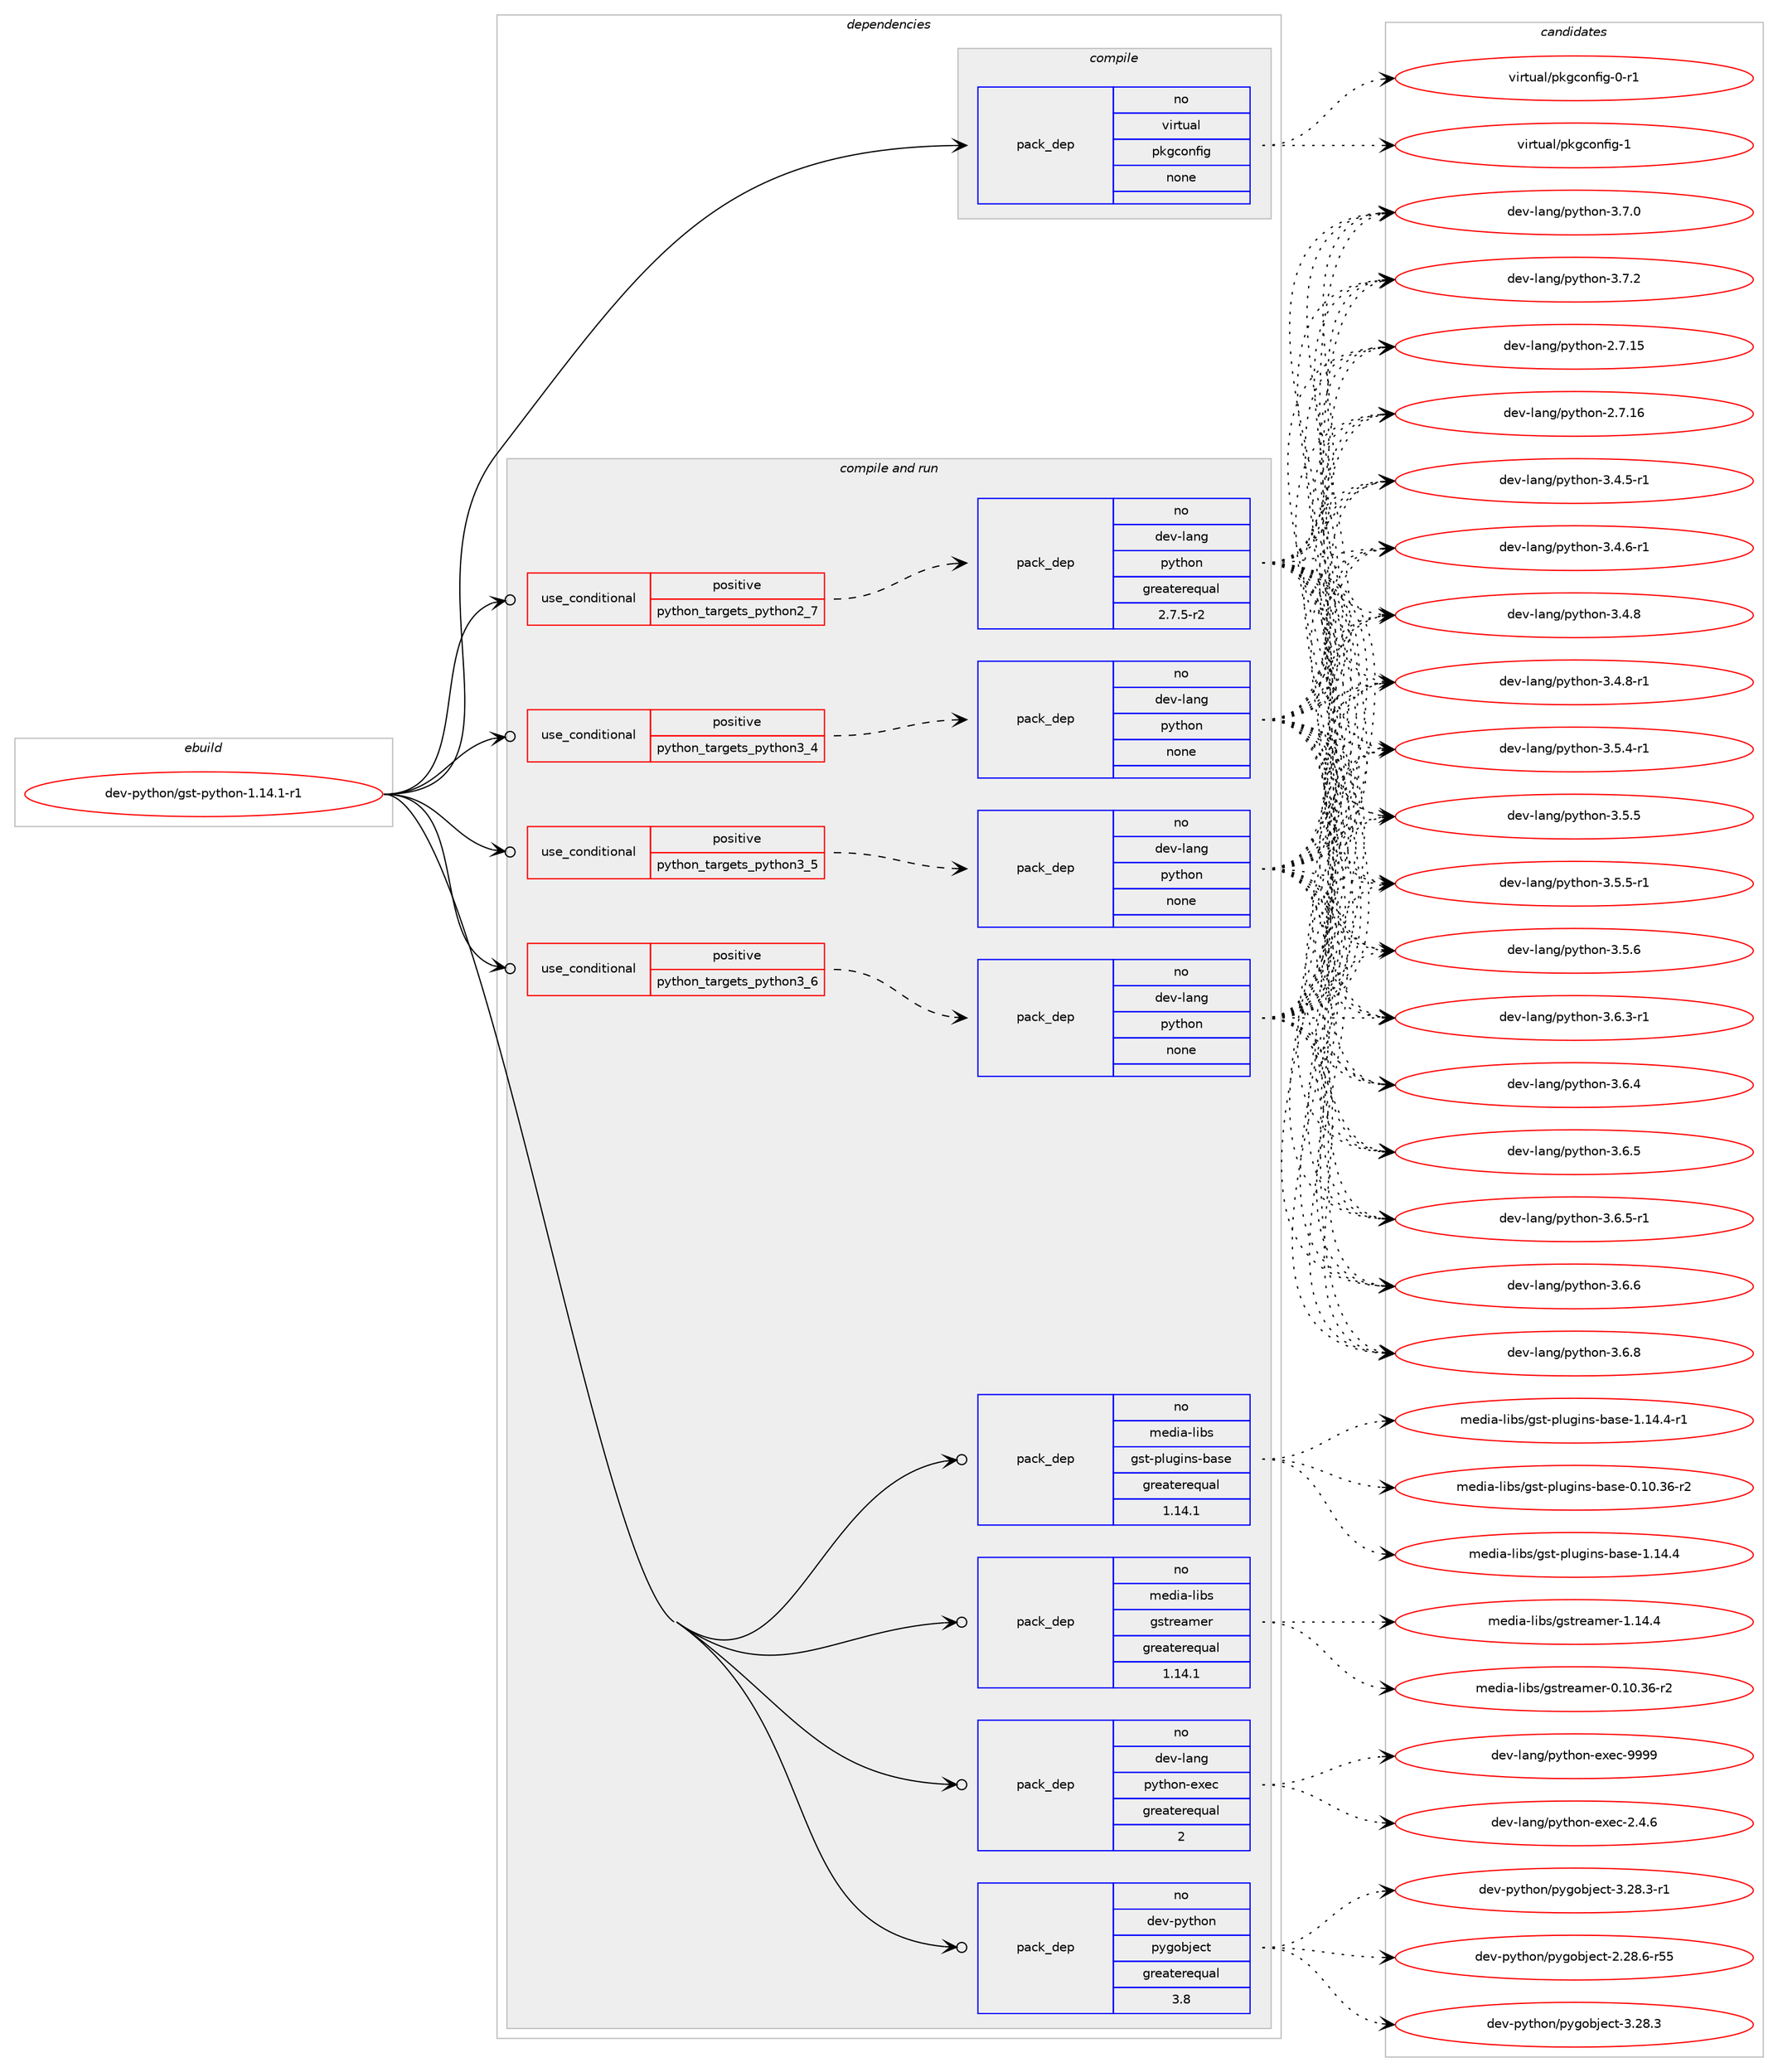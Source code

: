 digraph prolog {

# *************
# Graph options
# *************

newrank=true;
concentrate=true;
compound=true;
graph [rankdir=LR,fontname=Helvetica,fontsize=10,ranksep=1.5];#, ranksep=2.5, nodesep=0.2];
edge  [arrowhead=vee];
node  [fontname=Helvetica,fontsize=10];

# **********
# The ebuild
# **********

subgraph cluster_leftcol {
color=gray;
rank=same;
label=<<i>ebuild</i>>;
id [label="dev-python/gst-python-1.14.1-r1", color=red, width=4, href="../dev-python/gst-python-1.14.1-r1.svg"];
}

# ****************
# The dependencies
# ****************

subgraph cluster_midcol {
color=gray;
label=<<i>dependencies</i>>;
subgraph cluster_compile {
fillcolor="#eeeeee";
style=filled;
label=<<i>compile</i>>;
subgraph pack1013733 {
dependency1412225 [label=<<TABLE BORDER="0" CELLBORDER="1" CELLSPACING="0" CELLPADDING="4" WIDTH="220"><TR><TD ROWSPAN="6" CELLPADDING="30">pack_dep</TD></TR><TR><TD WIDTH="110">no</TD></TR><TR><TD>virtual</TD></TR><TR><TD>pkgconfig</TD></TR><TR><TD>none</TD></TR><TR><TD></TD></TR></TABLE>>, shape=none, color=blue];
}
id:e -> dependency1412225:w [weight=20,style="solid",arrowhead="vee"];
}
subgraph cluster_compileandrun {
fillcolor="#eeeeee";
style=filled;
label=<<i>compile and run</i>>;
subgraph cond375224 {
dependency1412226 [label=<<TABLE BORDER="0" CELLBORDER="1" CELLSPACING="0" CELLPADDING="4"><TR><TD ROWSPAN="3" CELLPADDING="10">use_conditional</TD></TR><TR><TD>positive</TD></TR><TR><TD>python_targets_python2_7</TD></TR></TABLE>>, shape=none, color=red];
subgraph pack1013734 {
dependency1412227 [label=<<TABLE BORDER="0" CELLBORDER="1" CELLSPACING="0" CELLPADDING="4" WIDTH="220"><TR><TD ROWSPAN="6" CELLPADDING="30">pack_dep</TD></TR><TR><TD WIDTH="110">no</TD></TR><TR><TD>dev-lang</TD></TR><TR><TD>python</TD></TR><TR><TD>greaterequal</TD></TR><TR><TD>2.7.5-r2</TD></TR></TABLE>>, shape=none, color=blue];
}
dependency1412226:e -> dependency1412227:w [weight=20,style="dashed",arrowhead="vee"];
}
id:e -> dependency1412226:w [weight=20,style="solid",arrowhead="odotvee"];
subgraph cond375225 {
dependency1412228 [label=<<TABLE BORDER="0" CELLBORDER="1" CELLSPACING="0" CELLPADDING="4"><TR><TD ROWSPAN="3" CELLPADDING="10">use_conditional</TD></TR><TR><TD>positive</TD></TR><TR><TD>python_targets_python3_4</TD></TR></TABLE>>, shape=none, color=red];
subgraph pack1013735 {
dependency1412229 [label=<<TABLE BORDER="0" CELLBORDER="1" CELLSPACING="0" CELLPADDING="4" WIDTH="220"><TR><TD ROWSPAN="6" CELLPADDING="30">pack_dep</TD></TR><TR><TD WIDTH="110">no</TD></TR><TR><TD>dev-lang</TD></TR><TR><TD>python</TD></TR><TR><TD>none</TD></TR><TR><TD></TD></TR></TABLE>>, shape=none, color=blue];
}
dependency1412228:e -> dependency1412229:w [weight=20,style="dashed",arrowhead="vee"];
}
id:e -> dependency1412228:w [weight=20,style="solid",arrowhead="odotvee"];
subgraph cond375226 {
dependency1412230 [label=<<TABLE BORDER="0" CELLBORDER="1" CELLSPACING="0" CELLPADDING="4"><TR><TD ROWSPAN="3" CELLPADDING="10">use_conditional</TD></TR><TR><TD>positive</TD></TR><TR><TD>python_targets_python3_5</TD></TR></TABLE>>, shape=none, color=red];
subgraph pack1013736 {
dependency1412231 [label=<<TABLE BORDER="0" CELLBORDER="1" CELLSPACING="0" CELLPADDING="4" WIDTH="220"><TR><TD ROWSPAN="6" CELLPADDING="30">pack_dep</TD></TR><TR><TD WIDTH="110">no</TD></TR><TR><TD>dev-lang</TD></TR><TR><TD>python</TD></TR><TR><TD>none</TD></TR><TR><TD></TD></TR></TABLE>>, shape=none, color=blue];
}
dependency1412230:e -> dependency1412231:w [weight=20,style="dashed",arrowhead="vee"];
}
id:e -> dependency1412230:w [weight=20,style="solid",arrowhead="odotvee"];
subgraph cond375227 {
dependency1412232 [label=<<TABLE BORDER="0" CELLBORDER="1" CELLSPACING="0" CELLPADDING="4"><TR><TD ROWSPAN="3" CELLPADDING="10">use_conditional</TD></TR><TR><TD>positive</TD></TR><TR><TD>python_targets_python3_6</TD></TR></TABLE>>, shape=none, color=red];
subgraph pack1013737 {
dependency1412233 [label=<<TABLE BORDER="0" CELLBORDER="1" CELLSPACING="0" CELLPADDING="4" WIDTH="220"><TR><TD ROWSPAN="6" CELLPADDING="30">pack_dep</TD></TR><TR><TD WIDTH="110">no</TD></TR><TR><TD>dev-lang</TD></TR><TR><TD>python</TD></TR><TR><TD>none</TD></TR><TR><TD></TD></TR></TABLE>>, shape=none, color=blue];
}
dependency1412232:e -> dependency1412233:w [weight=20,style="dashed",arrowhead="vee"];
}
id:e -> dependency1412232:w [weight=20,style="solid",arrowhead="odotvee"];
subgraph pack1013738 {
dependency1412234 [label=<<TABLE BORDER="0" CELLBORDER="1" CELLSPACING="0" CELLPADDING="4" WIDTH="220"><TR><TD ROWSPAN="6" CELLPADDING="30">pack_dep</TD></TR><TR><TD WIDTH="110">no</TD></TR><TR><TD>dev-lang</TD></TR><TR><TD>python-exec</TD></TR><TR><TD>greaterequal</TD></TR><TR><TD>2</TD></TR></TABLE>>, shape=none, color=blue];
}
id:e -> dependency1412234:w [weight=20,style="solid",arrowhead="odotvee"];
subgraph pack1013739 {
dependency1412235 [label=<<TABLE BORDER="0" CELLBORDER="1" CELLSPACING="0" CELLPADDING="4" WIDTH="220"><TR><TD ROWSPAN="6" CELLPADDING="30">pack_dep</TD></TR><TR><TD WIDTH="110">no</TD></TR><TR><TD>dev-python</TD></TR><TR><TD>pygobject</TD></TR><TR><TD>greaterequal</TD></TR><TR><TD>3.8</TD></TR></TABLE>>, shape=none, color=blue];
}
id:e -> dependency1412235:w [weight=20,style="solid",arrowhead="odotvee"];
subgraph pack1013740 {
dependency1412236 [label=<<TABLE BORDER="0" CELLBORDER="1" CELLSPACING="0" CELLPADDING="4" WIDTH="220"><TR><TD ROWSPAN="6" CELLPADDING="30">pack_dep</TD></TR><TR><TD WIDTH="110">no</TD></TR><TR><TD>media-libs</TD></TR><TR><TD>gst-plugins-base</TD></TR><TR><TD>greaterequal</TD></TR><TR><TD>1.14.1</TD></TR></TABLE>>, shape=none, color=blue];
}
id:e -> dependency1412236:w [weight=20,style="solid",arrowhead="odotvee"];
subgraph pack1013741 {
dependency1412237 [label=<<TABLE BORDER="0" CELLBORDER="1" CELLSPACING="0" CELLPADDING="4" WIDTH="220"><TR><TD ROWSPAN="6" CELLPADDING="30">pack_dep</TD></TR><TR><TD WIDTH="110">no</TD></TR><TR><TD>media-libs</TD></TR><TR><TD>gstreamer</TD></TR><TR><TD>greaterequal</TD></TR><TR><TD>1.14.1</TD></TR></TABLE>>, shape=none, color=blue];
}
id:e -> dependency1412237:w [weight=20,style="solid",arrowhead="odotvee"];
}
subgraph cluster_run {
fillcolor="#eeeeee";
style=filled;
label=<<i>run</i>>;
}
}

# **************
# The candidates
# **************

subgraph cluster_choices {
rank=same;
color=gray;
label=<<i>candidates</i>>;

subgraph choice1013733 {
color=black;
nodesep=1;
choice11810511411611797108471121071039911111010210510345484511449 [label="virtual/pkgconfig-0-r1", color=red, width=4,href="../virtual/pkgconfig-0-r1.svg"];
choice1181051141161179710847112107103991111101021051034549 [label="virtual/pkgconfig-1", color=red, width=4,href="../virtual/pkgconfig-1.svg"];
dependency1412225:e -> choice11810511411611797108471121071039911111010210510345484511449:w [style=dotted,weight="100"];
dependency1412225:e -> choice1181051141161179710847112107103991111101021051034549:w [style=dotted,weight="100"];
}
subgraph choice1013734 {
color=black;
nodesep=1;
choice10010111845108971101034711212111610411111045504655464953 [label="dev-lang/python-2.7.15", color=red, width=4,href="../dev-lang/python-2.7.15.svg"];
choice10010111845108971101034711212111610411111045504655464954 [label="dev-lang/python-2.7.16", color=red, width=4,href="../dev-lang/python-2.7.16.svg"];
choice1001011184510897110103471121211161041111104551465246534511449 [label="dev-lang/python-3.4.5-r1", color=red, width=4,href="../dev-lang/python-3.4.5-r1.svg"];
choice1001011184510897110103471121211161041111104551465246544511449 [label="dev-lang/python-3.4.6-r1", color=red, width=4,href="../dev-lang/python-3.4.6-r1.svg"];
choice100101118451089711010347112121116104111110455146524656 [label="dev-lang/python-3.4.8", color=red, width=4,href="../dev-lang/python-3.4.8.svg"];
choice1001011184510897110103471121211161041111104551465246564511449 [label="dev-lang/python-3.4.8-r1", color=red, width=4,href="../dev-lang/python-3.4.8-r1.svg"];
choice1001011184510897110103471121211161041111104551465346524511449 [label="dev-lang/python-3.5.4-r1", color=red, width=4,href="../dev-lang/python-3.5.4-r1.svg"];
choice100101118451089711010347112121116104111110455146534653 [label="dev-lang/python-3.5.5", color=red, width=4,href="../dev-lang/python-3.5.5.svg"];
choice1001011184510897110103471121211161041111104551465346534511449 [label="dev-lang/python-3.5.5-r1", color=red, width=4,href="../dev-lang/python-3.5.5-r1.svg"];
choice100101118451089711010347112121116104111110455146534654 [label="dev-lang/python-3.5.6", color=red, width=4,href="../dev-lang/python-3.5.6.svg"];
choice1001011184510897110103471121211161041111104551465446514511449 [label="dev-lang/python-3.6.3-r1", color=red, width=4,href="../dev-lang/python-3.6.3-r1.svg"];
choice100101118451089711010347112121116104111110455146544652 [label="dev-lang/python-3.6.4", color=red, width=4,href="../dev-lang/python-3.6.4.svg"];
choice100101118451089711010347112121116104111110455146544653 [label="dev-lang/python-3.6.5", color=red, width=4,href="../dev-lang/python-3.6.5.svg"];
choice1001011184510897110103471121211161041111104551465446534511449 [label="dev-lang/python-3.6.5-r1", color=red, width=4,href="../dev-lang/python-3.6.5-r1.svg"];
choice100101118451089711010347112121116104111110455146544654 [label="dev-lang/python-3.6.6", color=red, width=4,href="../dev-lang/python-3.6.6.svg"];
choice100101118451089711010347112121116104111110455146544656 [label="dev-lang/python-3.6.8", color=red, width=4,href="../dev-lang/python-3.6.8.svg"];
choice100101118451089711010347112121116104111110455146554648 [label="dev-lang/python-3.7.0", color=red, width=4,href="../dev-lang/python-3.7.0.svg"];
choice100101118451089711010347112121116104111110455146554650 [label="dev-lang/python-3.7.2", color=red, width=4,href="../dev-lang/python-3.7.2.svg"];
dependency1412227:e -> choice10010111845108971101034711212111610411111045504655464953:w [style=dotted,weight="100"];
dependency1412227:e -> choice10010111845108971101034711212111610411111045504655464954:w [style=dotted,weight="100"];
dependency1412227:e -> choice1001011184510897110103471121211161041111104551465246534511449:w [style=dotted,weight="100"];
dependency1412227:e -> choice1001011184510897110103471121211161041111104551465246544511449:w [style=dotted,weight="100"];
dependency1412227:e -> choice100101118451089711010347112121116104111110455146524656:w [style=dotted,weight="100"];
dependency1412227:e -> choice1001011184510897110103471121211161041111104551465246564511449:w [style=dotted,weight="100"];
dependency1412227:e -> choice1001011184510897110103471121211161041111104551465346524511449:w [style=dotted,weight="100"];
dependency1412227:e -> choice100101118451089711010347112121116104111110455146534653:w [style=dotted,weight="100"];
dependency1412227:e -> choice1001011184510897110103471121211161041111104551465346534511449:w [style=dotted,weight="100"];
dependency1412227:e -> choice100101118451089711010347112121116104111110455146534654:w [style=dotted,weight="100"];
dependency1412227:e -> choice1001011184510897110103471121211161041111104551465446514511449:w [style=dotted,weight="100"];
dependency1412227:e -> choice100101118451089711010347112121116104111110455146544652:w [style=dotted,weight="100"];
dependency1412227:e -> choice100101118451089711010347112121116104111110455146544653:w [style=dotted,weight="100"];
dependency1412227:e -> choice1001011184510897110103471121211161041111104551465446534511449:w [style=dotted,weight="100"];
dependency1412227:e -> choice100101118451089711010347112121116104111110455146544654:w [style=dotted,weight="100"];
dependency1412227:e -> choice100101118451089711010347112121116104111110455146544656:w [style=dotted,weight="100"];
dependency1412227:e -> choice100101118451089711010347112121116104111110455146554648:w [style=dotted,weight="100"];
dependency1412227:e -> choice100101118451089711010347112121116104111110455146554650:w [style=dotted,weight="100"];
}
subgraph choice1013735 {
color=black;
nodesep=1;
choice10010111845108971101034711212111610411111045504655464953 [label="dev-lang/python-2.7.15", color=red, width=4,href="../dev-lang/python-2.7.15.svg"];
choice10010111845108971101034711212111610411111045504655464954 [label="dev-lang/python-2.7.16", color=red, width=4,href="../dev-lang/python-2.7.16.svg"];
choice1001011184510897110103471121211161041111104551465246534511449 [label="dev-lang/python-3.4.5-r1", color=red, width=4,href="../dev-lang/python-3.4.5-r1.svg"];
choice1001011184510897110103471121211161041111104551465246544511449 [label="dev-lang/python-3.4.6-r1", color=red, width=4,href="../dev-lang/python-3.4.6-r1.svg"];
choice100101118451089711010347112121116104111110455146524656 [label="dev-lang/python-3.4.8", color=red, width=4,href="../dev-lang/python-3.4.8.svg"];
choice1001011184510897110103471121211161041111104551465246564511449 [label="dev-lang/python-3.4.8-r1", color=red, width=4,href="../dev-lang/python-3.4.8-r1.svg"];
choice1001011184510897110103471121211161041111104551465346524511449 [label="dev-lang/python-3.5.4-r1", color=red, width=4,href="../dev-lang/python-3.5.4-r1.svg"];
choice100101118451089711010347112121116104111110455146534653 [label="dev-lang/python-3.5.5", color=red, width=4,href="../dev-lang/python-3.5.5.svg"];
choice1001011184510897110103471121211161041111104551465346534511449 [label="dev-lang/python-3.5.5-r1", color=red, width=4,href="../dev-lang/python-3.5.5-r1.svg"];
choice100101118451089711010347112121116104111110455146534654 [label="dev-lang/python-3.5.6", color=red, width=4,href="../dev-lang/python-3.5.6.svg"];
choice1001011184510897110103471121211161041111104551465446514511449 [label="dev-lang/python-3.6.3-r1", color=red, width=4,href="../dev-lang/python-3.6.3-r1.svg"];
choice100101118451089711010347112121116104111110455146544652 [label="dev-lang/python-3.6.4", color=red, width=4,href="../dev-lang/python-3.6.4.svg"];
choice100101118451089711010347112121116104111110455146544653 [label="dev-lang/python-3.6.5", color=red, width=4,href="../dev-lang/python-3.6.5.svg"];
choice1001011184510897110103471121211161041111104551465446534511449 [label="dev-lang/python-3.6.5-r1", color=red, width=4,href="../dev-lang/python-3.6.5-r1.svg"];
choice100101118451089711010347112121116104111110455146544654 [label="dev-lang/python-3.6.6", color=red, width=4,href="../dev-lang/python-3.6.6.svg"];
choice100101118451089711010347112121116104111110455146544656 [label="dev-lang/python-3.6.8", color=red, width=4,href="../dev-lang/python-3.6.8.svg"];
choice100101118451089711010347112121116104111110455146554648 [label="dev-lang/python-3.7.0", color=red, width=4,href="../dev-lang/python-3.7.0.svg"];
choice100101118451089711010347112121116104111110455146554650 [label="dev-lang/python-3.7.2", color=red, width=4,href="../dev-lang/python-3.7.2.svg"];
dependency1412229:e -> choice10010111845108971101034711212111610411111045504655464953:w [style=dotted,weight="100"];
dependency1412229:e -> choice10010111845108971101034711212111610411111045504655464954:w [style=dotted,weight="100"];
dependency1412229:e -> choice1001011184510897110103471121211161041111104551465246534511449:w [style=dotted,weight="100"];
dependency1412229:e -> choice1001011184510897110103471121211161041111104551465246544511449:w [style=dotted,weight="100"];
dependency1412229:e -> choice100101118451089711010347112121116104111110455146524656:w [style=dotted,weight="100"];
dependency1412229:e -> choice1001011184510897110103471121211161041111104551465246564511449:w [style=dotted,weight="100"];
dependency1412229:e -> choice1001011184510897110103471121211161041111104551465346524511449:w [style=dotted,weight="100"];
dependency1412229:e -> choice100101118451089711010347112121116104111110455146534653:w [style=dotted,weight="100"];
dependency1412229:e -> choice1001011184510897110103471121211161041111104551465346534511449:w [style=dotted,weight="100"];
dependency1412229:e -> choice100101118451089711010347112121116104111110455146534654:w [style=dotted,weight="100"];
dependency1412229:e -> choice1001011184510897110103471121211161041111104551465446514511449:w [style=dotted,weight="100"];
dependency1412229:e -> choice100101118451089711010347112121116104111110455146544652:w [style=dotted,weight="100"];
dependency1412229:e -> choice100101118451089711010347112121116104111110455146544653:w [style=dotted,weight="100"];
dependency1412229:e -> choice1001011184510897110103471121211161041111104551465446534511449:w [style=dotted,weight="100"];
dependency1412229:e -> choice100101118451089711010347112121116104111110455146544654:w [style=dotted,weight="100"];
dependency1412229:e -> choice100101118451089711010347112121116104111110455146544656:w [style=dotted,weight="100"];
dependency1412229:e -> choice100101118451089711010347112121116104111110455146554648:w [style=dotted,weight="100"];
dependency1412229:e -> choice100101118451089711010347112121116104111110455146554650:w [style=dotted,weight="100"];
}
subgraph choice1013736 {
color=black;
nodesep=1;
choice10010111845108971101034711212111610411111045504655464953 [label="dev-lang/python-2.7.15", color=red, width=4,href="../dev-lang/python-2.7.15.svg"];
choice10010111845108971101034711212111610411111045504655464954 [label="dev-lang/python-2.7.16", color=red, width=4,href="../dev-lang/python-2.7.16.svg"];
choice1001011184510897110103471121211161041111104551465246534511449 [label="dev-lang/python-3.4.5-r1", color=red, width=4,href="../dev-lang/python-3.4.5-r1.svg"];
choice1001011184510897110103471121211161041111104551465246544511449 [label="dev-lang/python-3.4.6-r1", color=red, width=4,href="../dev-lang/python-3.4.6-r1.svg"];
choice100101118451089711010347112121116104111110455146524656 [label="dev-lang/python-3.4.8", color=red, width=4,href="../dev-lang/python-3.4.8.svg"];
choice1001011184510897110103471121211161041111104551465246564511449 [label="dev-lang/python-3.4.8-r1", color=red, width=4,href="../dev-lang/python-3.4.8-r1.svg"];
choice1001011184510897110103471121211161041111104551465346524511449 [label="dev-lang/python-3.5.4-r1", color=red, width=4,href="../dev-lang/python-3.5.4-r1.svg"];
choice100101118451089711010347112121116104111110455146534653 [label="dev-lang/python-3.5.5", color=red, width=4,href="../dev-lang/python-3.5.5.svg"];
choice1001011184510897110103471121211161041111104551465346534511449 [label="dev-lang/python-3.5.5-r1", color=red, width=4,href="../dev-lang/python-3.5.5-r1.svg"];
choice100101118451089711010347112121116104111110455146534654 [label="dev-lang/python-3.5.6", color=red, width=4,href="../dev-lang/python-3.5.6.svg"];
choice1001011184510897110103471121211161041111104551465446514511449 [label="dev-lang/python-3.6.3-r1", color=red, width=4,href="../dev-lang/python-3.6.3-r1.svg"];
choice100101118451089711010347112121116104111110455146544652 [label="dev-lang/python-3.6.4", color=red, width=4,href="../dev-lang/python-3.6.4.svg"];
choice100101118451089711010347112121116104111110455146544653 [label="dev-lang/python-3.6.5", color=red, width=4,href="../dev-lang/python-3.6.5.svg"];
choice1001011184510897110103471121211161041111104551465446534511449 [label="dev-lang/python-3.6.5-r1", color=red, width=4,href="../dev-lang/python-3.6.5-r1.svg"];
choice100101118451089711010347112121116104111110455146544654 [label="dev-lang/python-3.6.6", color=red, width=4,href="../dev-lang/python-3.6.6.svg"];
choice100101118451089711010347112121116104111110455146544656 [label="dev-lang/python-3.6.8", color=red, width=4,href="../dev-lang/python-3.6.8.svg"];
choice100101118451089711010347112121116104111110455146554648 [label="dev-lang/python-3.7.0", color=red, width=4,href="../dev-lang/python-3.7.0.svg"];
choice100101118451089711010347112121116104111110455146554650 [label="dev-lang/python-3.7.2", color=red, width=4,href="../dev-lang/python-3.7.2.svg"];
dependency1412231:e -> choice10010111845108971101034711212111610411111045504655464953:w [style=dotted,weight="100"];
dependency1412231:e -> choice10010111845108971101034711212111610411111045504655464954:w [style=dotted,weight="100"];
dependency1412231:e -> choice1001011184510897110103471121211161041111104551465246534511449:w [style=dotted,weight="100"];
dependency1412231:e -> choice1001011184510897110103471121211161041111104551465246544511449:w [style=dotted,weight="100"];
dependency1412231:e -> choice100101118451089711010347112121116104111110455146524656:w [style=dotted,weight="100"];
dependency1412231:e -> choice1001011184510897110103471121211161041111104551465246564511449:w [style=dotted,weight="100"];
dependency1412231:e -> choice1001011184510897110103471121211161041111104551465346524511449:w [style=dotted,weight="100"];
dependency1412231:e -> choice100101118451089711010347112121116104111110455146534653:w [style=dotted,weight="100"];
dependency1412231:e -> choice1001011184510897110103471121211161041111104551465346534511449:w [style=dotted,weight="100"];
dependency1412231:e -> choice100101118451089711010347112121116104111110455146534654:w [style=dotted,weight="100"];
dependency1412231:e -> choice1001011184510897110103471121211161041111104551465446514511449:w [style=dotted,weight="100"];
dependency1412231:e -> choice100101118451089711010347112121116104111110455146544652:w [style=dotted,weight="100"];
dependency1412231:e -> choice100101118451089711010347112121116104111110455146544653:w [style=dotted,weight="100"];
dependency1412231:e -> choice1001011184510897110103471121211161041111104551465446534511449:w [style=dotted,weight="100"];
dependency1412231:e -> choice100101118451089711010347112121116104111110455146544654:w [style=dotted,weight="100"];
dependency1412231:e -> choice100101118451089711010347112121116104111110455146544656:w [style=dotted,weight="100"];
dependency1412231:e -> choice100101118451089711010347112121116104111110455146554648:w [style=dotted,weight="100"];
dependency1412231:e -> choice100101118451089711010347112121116104111110455146554650:w [style=dotted,weight="100"];
}
subgraph choice1013737 {
color=black;
nodesep=1;
choice10010111845108971101034711212111610411111045504655464953 [label="dev-lang/python-2.7.15", color=red, width=4,href="../dev-lang/python-2.7.15.svg"];
choice10010111845108971101034711212111610411111045504655464954 [label="dev-lang/python-2.7.16", color=red, width=4,href="../dev-lang/python-2.7.16.svg"];
choice1001011184510897110103471121211161041111104551465246534511449 [label="dev-lang/python-3.4.5-r1", color=red, width=4,href="../dev-lang/python-3.4.5-r1.svg"];
choice1001011184510897110103471121211161041111104551465246544511449 [label="dev-lang/python-3.4.6-r1", color=red, width=4,href="../dev-lang/python-3.4.6-r1.svg"];
choice100101118451089711010347112121116104111110455146524656 [label="dev-lang/python-3.4.8", color=red, width=4,href="../dev-lang/python-3.4.8.svg"];
choice1001011184510897110103471121211161041111104551465246564511449 [label="dev-lang/python-3.4.8-r1", color=red, width=4,href="../dev-lang/python-3.4.8-r1.svg"];
choice1001011184510897110103471121211161041111104551465346524511449 [label="dev-lang/python-3.5.4-r1", color=red, width=4,href="../dev-lang/python-3.5.4-r1.svg"];
choice100101118451089711010347112121116104111110455146534653 [label="dev-lang/python-3.5.5", color=red, width=4,href="../dev-lang/python-3.5.5.svg"];
choice1001011184510897110103471121211161041111104551465346534511449 [label="dev-lang/python-3.5.5-r1", color=red, width=4,href="../dev-lang/python-3.5.5-r1.svg"];
choice100101118451089711010347112121116104111110455146534654 [label="dev-lang/python-3.5.6", color=red, width=4,href="../dev-lang/python-3.5.6.svg"];
choice1001011184510897110103471121211161041111104551465446514511449 [label="dev-lang/python-3.6.3-r1", color=red, width=4,href="../dev-lang/python-3.6.3-r1.svg"];
choice100101118451089711010347112121116104111110455146544652 [label="dev-lang/python-3.6.4", color=red, width=4,href="../dev-lang/python-3.6.4.svg"];
choice100101118451089711010347112121116104111110455146544653 [label="dev-lang/python-3.6.5", color=red, width=4,href="../dev-lang/python-3.6.5.svg"];
choice1001011184510897110103471121211161041111104551465446534511449 [label="dev-lang/python-3.6.5-r1", color=red, width=4,href="../dev-lang/python-3.6.5-r1.svg"];
choice100101118451089711010347112121116104111110455146544654 [label="dev-lang/python-3.6.6", color=red, width=4,href="../dev-lang/python-3.6.6.svg"];
choice100101118451089711010347112121116104111110455146544656 [label="dev-lang/python-3.6.8", color=red, width=4,href="../dev-lang/python-3.6.8.svg"];
choice100101118451089711010347112121116104111110455146554648 [label="dev-lang/python-3.7.0", color=red, width=4,href="../dev-lang/python-3.7.0.svg"];
choice100101118451089711010347112121116104111110455146554650 [label="dev-lang/python-3.7.2", color=red, width=4,href="../dev-lang/python-3.7.2.svg"];
dependency1412233:e -> choice10010111845108971101034711212111610411111045504655464953:w [style=dotted,weight="100"];
dependency1412233:e -> choice10010111845108971101034711212111610411111045504655464954:w [style=dotted,weight="100"];
dependency1412233:e -> choice1001011184510897110103471121211161041111104551465246534511449:w [style=dotted,weight="100"];
dependency1412233:e -> choice1001011184510897110103471121211161041111104551465246544511449:w [style=dotted,weight="100"];
dependency1412233:e -> choice100101118451089711010347112121116104111110455146524656:w [style=dotted,weight="100"];
dependency1412233:e -> choice1001011184510897110103471121211161041111104551465246564511449:w [style=dotted,weight="100"];
dependency1412233:e -> choice1001011184510897110103471121211161041111104551465346524511449:w [style=dotted,weight="100"];
dependency1412233:e -> choice100101118451089711010347112121116104111110455146534653:w [style=dotted,weight="100"];
dependency1412233:e -> choice1001011184510897110103471121211161041111104551465346534511449:w [style=dotted,weight="100"];
dependency1412233:e -> choice100101118451089711010347112121116104111110455146534654:w [style=dotted,weight="100"];
dependency1412233:e -> choice1001011184510897110103471121211161041111104551465446514511449:w [style=dotted,weight="100"];
dependency1412233:e -> choice100101118451089711010347112121116104111110455146544652:w [style=dotted,weight="100"];
dependency1412233:e -> choice100101118451089711010347112121116104111110455146544653:w [style=dotted,weight="100"];
dependency1412233:e -> choice1001011184510897110103471121211161041111104551465446534511449:w [style=dotted,weight="100"];
dependency1412233:e -> choice100101118451089711010347112121116104111110455146544654:w [style=dotted,weight="100"];
dependency1412233:e -> choice100101118451089711010347112121116104111110455146544656:w [style=dotted,weight="100"];
dependency1412233:e -> choice100101118451089711010347112121116104111110455146554648:w [style=dotted,weight="100"];
dependency1412233:e -> choice100101118451089711010347112121116104111110455146554650:w [style=dotted,weight="100"];
}
subgraph choice1013738 {
color=black;
nodesep=1;
choice1001011184510897110103471121211161041111104510112010199455046524654 [label="dev-lang/python-exec-2.4.6", color=red, width=4,href="../dev-lang/python-exec-2.4.6.svg"];
choice10010111845108971101034711212111610411111045101120101994557575757 [label="dev-lang/python-exec-9999", color=red, width=4,href="../dev-lang/python-exec-9999.svg"];
dependency1412234:e -> choice1001011184510897110103471121211161041111104510112010199455046524654:w [style=dotted,weight="100"];
dependency1412234:e -> choice10010111845108971101034711212111610411111045101120101994557575757:w [style=dotted,weight="100"];
}
subgraph choice1013739 {
color=black;
nodesep=1;
choice1001011184511212111610411111047112121103111981061019911645504650564654451145353 [label="dev-python/pygobject-2.28.6-r55", color=red, width=4,href="../dev-python/pygobject-2.28.6-r55.svg"];
choice1001011184511212111610411111047112121103111981061019911645514650564651 [label="dev-python/pygobject-3.28.3", color=red, width=4,href="../dev-python/pygobject-3.28.3.svg"];
choice10010111845112121116104111110471121211031119810610199116455146505646514511449 [label="dev-python/pygobject-3.28.3-r1", color=red, width=4,href="../dev-python/pygobject-3.28.3-r1.svg"];
dependency1412235:e -> choice1001011184511212111610411111047112121103111981061019911645504650564654451145353:w [style=dotted,weight="100"];
dependency1412235:e -> choice1001011184511212111610411111047112121103111981061019911645514650564651:w [style=dotted,weight="100"];
dependency1412235:e -> choice10010111845112121116104111110471121211031119810610199116455146505646514511449:w [style=dotted,weight="100"];
}
subgraph choice1013740 {
color=black;
nodesep=1;
choice109101100105974510810598115471031151164511210811710310511011545989711510145484649484651544511450 [label="media-libs/gst-plugins-base-0.10.36-r2", color=red, width=4,href="../media-libs/gst-plugins-base-0.10.36-r2.svg"];
choice109101100105974510810598115471031151164511210811710310511011545989711510145494649524652 [label="media-libs/gst-plugins-base-1.14.4", color=red, width=4,href="../media-libs/gst-plugins-base-1.14.4.svg"];
choice1091011001059745108105981154710311511645112108117103105110115459897115101454946495246524511449 [label="media-libs/gst-plugins-base-1.14.4-r1", color=red, width=4,href="../media-libs/gst-plugins-base-1.14.4-r1.svg"];
dependency1412236:e -> choice109101100105974510810598115471031151164511210811710310511011545989711510145484649484651544511450:w [style=dotted,weight="100"];
dependency1412236:e -> choice109101100105974510810598115471031151164511210811710310511011545989711510145494649524652:w [style=dotted,weight="100"];
dependency1412236:e -> choice1091011001059745108105981154710311511645112108117103105110115459897115101454946495246524511449:w [style=dotted,weight="100"];
}
subgraph choice1013741 {
color=black;
nodesep=1;
choice109101100105974510810598115471031151161141019710910111445484649484651544511450 [label="media-libs/gstreamer-0.10.36-r2", color=red, width=4,href="../media-libs/gstreamer-0.10.36-r2.svg"];
choice109101100105974510810598115471031151161141019710910111445494649524652 [label="media-libs/gstreamer-1.14.4", color=red, width=4,href="../media-libs/gstreamer-1.14.4.svg"];
dependency1412237:e -> choice109101100105974510810598115471031151161141019710910111445484649484651544511450:w [style=dotted,weight="100"];
dependency1412237:e -> choice109101100105974510810598115471031151161141019710910111445494649524652:w [style=dotted,weight="100"];
}
}

}
